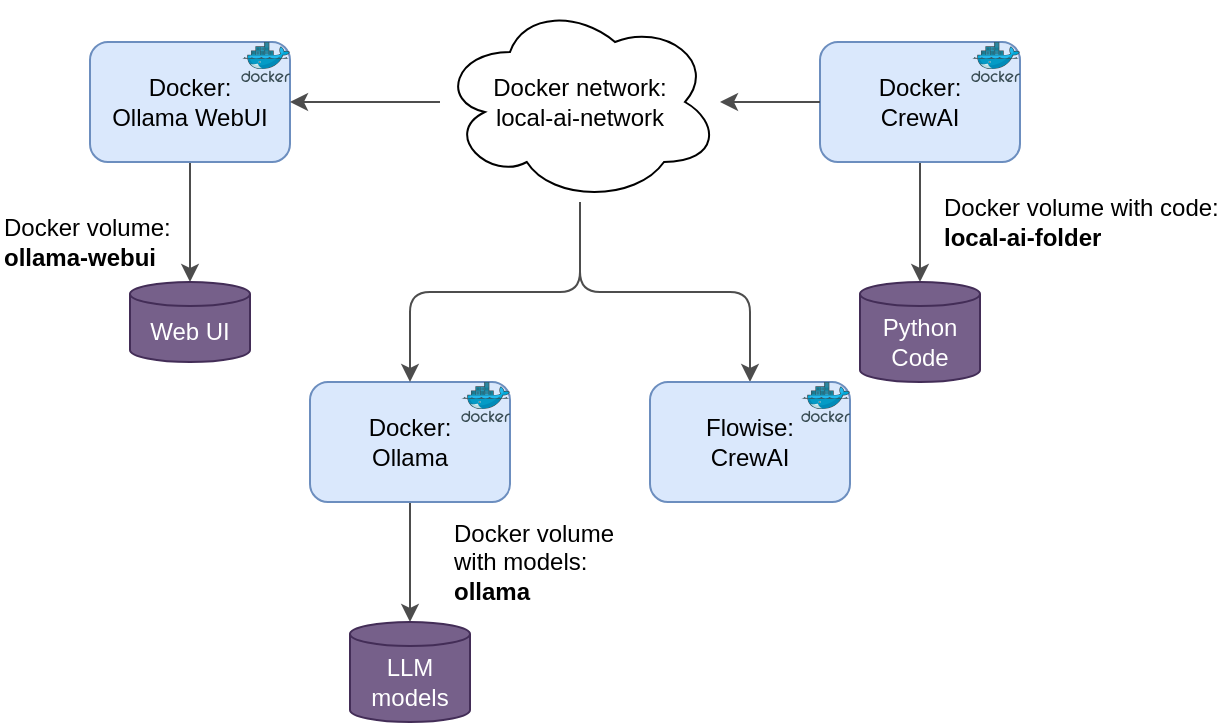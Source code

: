 <mxfile pages="1">
    <diagram id="SALRXWrra1WZczLhJ-SY" name="Page-1">
        <mxGraphModel dx="1243" dy="914" grid="1" gridSize="10" guides="1" tooltips="1" connect="1" arrows="1" fold="1" page="1" pageScale="1" pageWidth="1169" pageHeight="827" background="#ffffff" math="0" shadow="0">
            <root>
                <mxCell id="0"/>
                <mxCell id="1" parent="0"/>
                <mxCell id="10" style="edgeStyle=orthogonalEdgeStyle;html=1;entryX=0.5;entryY=0;entryDx=0;entryDy=0;entryPerimeter=0;strokeColor=#4D4D4D;" parent="1" source="2" target="9" edge="1">
                    <mxGeometry relative="1" as="geometry"/>
                </mxCell>
                <mxCell id="2" value="Docker:&lt;br&gt;Ollama" style="rounded=1;whiteSpace=wrap;html=1;fillColor=#dae8fc;strokeColor=#6c8ebf;fontColor=#000000;" parent="1" vertex="1">
                    <mxGeometry x="175" y="290" width="100" height="60" as="geometry"/>
                </mxCell>
                <mxCell id="7" value="" style="edgeStyle=orthogonalEdgeStyle;html=1;entryX=0.5;entryY=0;entryDx=0;entryDy=0;entryPerimeter=0;strokeColor=#4D4D4D;labelBackgroundColor=none;fontColor=#000000;" parent="1" source="4" target="6" edge="1">
                    <mxGeometry y="40" relative="1" as="geometry">
                        <mxPoint as="offset"/>
                    </mxGeometry>
                </mxCell>
                <mxCell id="8" value="" style="edgeStyle=orthogonalEdgeStyle;html=1;strokeColor=#4D4D4D;labelBackgroundColor=none;fontColor=#000000;" parent="1" source="13" target="2" edge="1">
                    <mxGeometry y="-10" relative="1" as="geometry">
                        <mxPoint as="offset"/>
                        <mxPoint x="410" y="265" as="sourcePoint"/>
                    </mxGeometry>
                </mxCell>
                <mxCell id="4" value="Docker:&lt;br&gt;CrewAI" style="rounded=1;whiteSpace=wrap;html=1;fillColor=#dae8fc;strokeColor=#6c8ebf;fontColor=#000000;" parent="1" vertex="1">
                    <mxGeometry x="430" y="120" width="100" height="60" as="geometry"/>
                </mxCell>
                <mxCell id="6" value="Python Code" style="shape=cylinder3;whiteSpace=wrap;html=1;boundedLbl=1;backgroundOutline=1;size=6.01;fillColor=#76608a;fontColor=#ffffff;strokeColor=#432D57;" parent="1" vertex="1">
                    <mxGeometry x="450" y="240" width="60" height="50" as="geometry"/>
                </mxCell>
                <mxCell id="9" value="LLM models" style="shape=cylinder3;whiteSpace=wrap;html=1;boundedLbl=1;backgroundOutline=1;size=6.01;fillColor=#76608a;fontColor=#ffffff;strokeColor=#432D57;" parent="1" vertex="1">
                    <mxGeometry x="195" y="410" width="60" height="50" as="geometry"/>
                </mxCell>
                <mxCell id="11" value="Docker volume with code:&lt;br&gt;&lt;b&gt;local-ai-folder&lt;/b&gt;" style="text;html=1;strokeColor=none;fillColor=none;align=left;verticalAlign=middle;whiteSpace=wrap;rounded=0;fontColor=#000000;" parent="1" vertex="1">
                    <mxGeometry x="490" y="200" width="140" height="20" as="geometry"/>
                </mxCell>
                <mxCell id="13" value="" style="ellipse;shape=cloud;whiteSpace=wrap;html=1;align=left;" parent="1" vertex="1">
                    <mxGeometry x="240" y="100" width="140" height="100" as="geometry"/>
                </mxCell>
                <mxCell id="14" value="" style="edgeStyle=orthogonalEdgeStyle;html=1;entryX=1;entryY=0.5;entryDx=0;entryDy=0;strokeColor=#4D4D4D;labelBackgroundColor=none;fontColor=#000000;" parent="1" source="4" target="13" edge="1">
                    <mxGeometry y="-10" relative="1" as="geometry">
                        <mxPoint as="offset"/>
                        <mxPoint x="400" y="150" as="sourcePoint"/>
                        <mxPoint x="230" y="150" as="targetPoint"/>
                    </mxGeometry>
                </mxCell>
                <mxCell id="12" value="Docker network:&lt;br&gt;local-ai-network&lt;br&gt;" style="text;html=1;strokeColor=none;fillColor=none;align=center;verticalAlign=middle;whiteSpace=wrap;rounded=0;" parent="1" vertex="1">
                    <mxGeometry x="260" y="140" width="100" height="20" as="geometry"/>
                </mxCell>
                <mxCell id="15" value="Docker volume:&lt;br&gt;&lt;b&gt;ollama-webui&lt;/b&gt;" style="text;html=1;strokeColor=none;fillColor=none;align=left;verticalAlign=middle;whiteSpace=wrap;rounded=0;fontColor=#000000;" parent="1" vertex="1">
                    <mxGeometry x="20" y="210" width="90" height="20" as="geometry"/>
                </mxCell>
                <mxCell id="16" style="edgeStyle=orthogonalEdgeStyle;rounded=0;orthogonalLoop=1;jettySize=auto;html=1;exitX=0.5;exitY=1;exitDx=0;exitDy=0;" parent="1" edge="1">
                    <mxGeometry relative="1" as="geometry">
                        <mxPoint x="160" y="390" as="sourcePoint"/>
                        <mxPoint x="160" y="390" as="targetPoint"/>
                    </mxGeometry>
                </mxCell>
                <mxCell id="17" value="" style="sketch=0;aspect=fixed;html=1;points=[];align=center;image;fontSize=12;image=img/lib/mscae/Docker.svg;fontColor=#000000;" parent="1" vertex="1">
                    <mxGeometry x="250.61" y="290" width="24.39" height="20" as="geometry"/>
                </mxCell>
                <mxCell id="18" value="" style="sketch=0;aspect=fixed;html=1;points=[];align=center;image;fontSize=12;image=img/lib/mscae/Docker.svg;fontColor=#000000;" parent="1" vertex="1">
                    <mxGeometry x="505.61" y="120" width="24.39" height="20" as="geometry"/>
                </mxCell>
                <mxCell id="19" style="edgeStyle=orthogonalEdgeStyle;html=1;entryX=0.5;entryY=0;entryDx=0;entryDy=0;entryPerimeter=0;strokeColor=#4D4D4D;" parent="1" source="20" target="21" edge="1">
                    <mxGeometry relative="1" as="geometry"/>
                </mxCell>
                <mxCell id="20" value="Docker:&lt;br&gt;Ollama WebUI" style="rounded=1;whiteSpace=wrap;html=1;fillColor=#dae8fc;strokeColor=#6c8ebf;fontColor=#000000;" parent="1" vertex="1">
                    <mxGeometry x="65" y="120" width="100" height="60" as="geometry"/>
                </mxCell>
                <mxCell id="21" value="Web UI" style="shape=cylinder3;whiteSpace=wrap;html=1;boundedLbl=1;backgroundOutline=1;size=6.01;fillColor=#76608a;fontColor=#ffffff;strokeColor=#432D57;" parent="1" vertex="1">
                    <mxGeometry x="85" y="240" width="60" height="40" as="geometry"/>
                </mxCell>
                <mxCell id="22" value="Docker volume with models:&lt;br&gt;&lt;b&gt;ollama&lt;/b&gt;" style="text;html=1;strokeColor=none;fillColor=none;align=left;verticalAlign=middle;whiteSpace=wrap;rounded=0;fontColor=#000000;" parent="1" vertex="1">
                    <mxGeometry x="245" y="370" width="90" height="20" as="geometry"/>
                </mxCell>
                <mxCell id="23" style="edgeStyle=orthogonalEdgeStyle;rounded=0;orthogonalLoop=1;jettySize=auto;html=1;exitX=0.5;exitY=1;exitDx=0;exitDy=0;" parent="1" edge="1">
                    <mxGeometry relative="1" as="geometry">
                        <mxPoint x="50" y="220" as="sourcePoint"/>
                        <mxPoint x="50" y="220" as="targetPoint"/>
                    </mxGeometry>
                </mxCell>
                <mxCell id="24" value="" style="sketch=0;aspect=fixed;html=1;points=[];align=center;image;fontSize=12;image=img/lib/mscae/Docker.svg;fontColor=#000000;" parent="1" vertex="1">
                    <mxGeometry x="140.61" y="120" width="24.39" height="20" as="geometry"/>
                </mxCell>
                <mxCell id="25" style="edgeStyle=orthogonalEdgeStyle;html=1;strokeColor=#4D4D4D;" parent="1" source="13" target="20" edge="1">
                    <mxGeometry relative="1" as="geometry">
                        <mxPoint x="160" y="190" as="sourcePoint"/>
                        <mxPoint x="160" y="250" as="targetPoint"/>
                    </mxGeometry>
                </mxCell>
                <mxCell id="26" value="" style="edgeStyle=orthogonalEdgeStyle;html=1;strokeColor=#4D4D4D;labelBackgroundColor=none;fontColor=#000000;" parent="1" source="13" target="27" edge="1">
                    <mxGeometry y="40" relative="1" as="geometry">
                        <mxPoint as="offset"/>
                        <mxPoint x="500" y="535" as="targetPoint"/>
                    </mxGeometry>
                </mxCell>
                <mxCell id="27" value="Flowise:&lt;br&gt;CrewAI" style="rounded=1;whiteSpace=wrap;html=1;fillColor=#dae8fc;strokeColor=#6c8ebf;fontColor=#000000;" parent="1" vertex="1">
                    <mxGeometry x="345" y="290" width="100" height="60" as="geometry"/>
                </mxCell>
                <mxCell id="28" value="" style="sketch=0;aspect=fixed;html=1;points=[];align=center;image;fontSize=12;image=img/lib/mscae/Docker.svg;fontColor=#000000;" parent="1" vertex="1">
                    <mxGeometry x="420.61" y="290" width="24.39" height="20" as="geometry"/>
                </mxCell>
            </root>
        </mxGraphModel>
    </diagram>
</mxfile>
